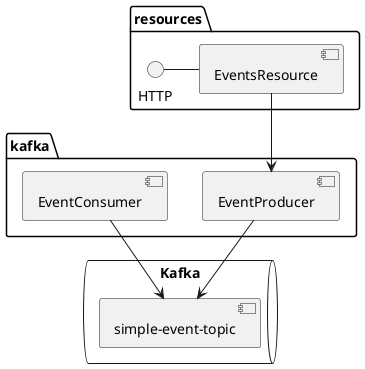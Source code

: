 @startuml
'https://plantuml.com/component-diagram


package "resources" {
  HTTP - [EventsResource]
}

package "kafka" {
  [EventProducer]
  [EventConsumer]
}

queue "Kafka" {
  [simple-event-topic]
}

[EventsResource] --> [EventProducer]
[EventProducer] --> [simple-event-topic]
[EventConsumer] --> [simple-event-topic]

@enduml